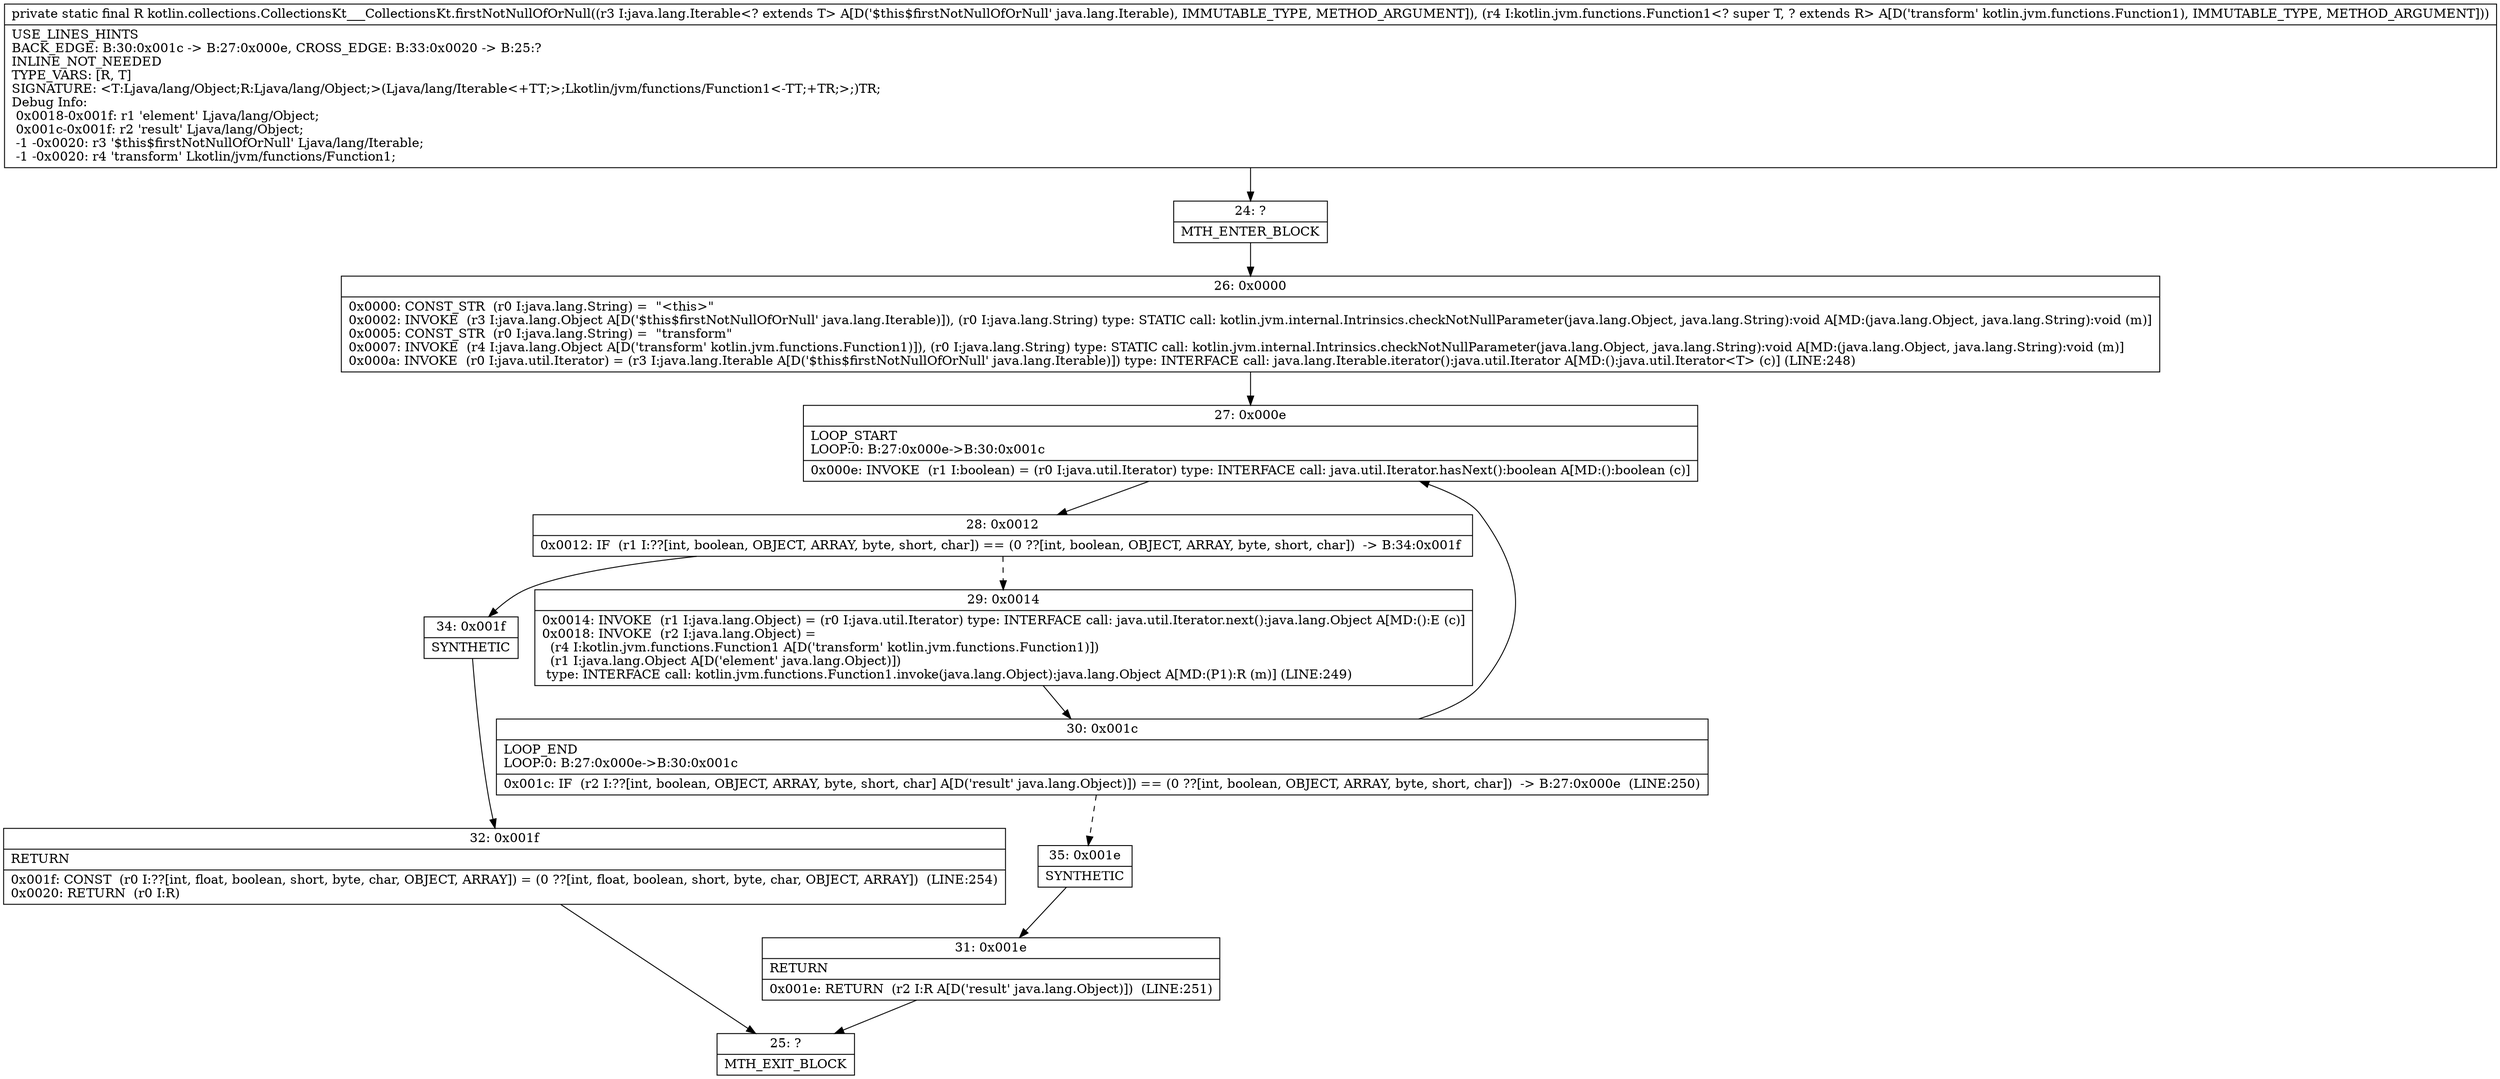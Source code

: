 digraph "CFG forkotlin.collections.CollectionsKt___CollectionsKt.firstNotNullOfOrNull(Ljava\/lang\/Iterable;Lkotlin\/jvm\/functions\/Function1;)Ljava\/lang\/Object;" {
Node_24 [shape=record,label="{24\:\ ?|MTH_ENTER_BLOCK\l}"];
Node_26 [shape=record,label="{26\:\ 0x0000|0x0000: CONST_STR  (r0 I:java.lang.String) =  \"\<this\>\" \l0x0002: INVOKE  (r3 I:java.lang.Object A[D('$this$firstNotNullOfOrNull' java.lang.Iterable)]), (r0 I:java.lang.String) type: STATIC call: kotlin.jvm.internal.Intrinsics.checkNotNullParameter(java.lang.Object, java.lang.String):void A[MD:(java.lang.Object, java.lang.String):void (m)]\l0x0005: CONST_STR  (r0 I:java.lang.String) =  \"transform\" \l0x0007: INVOKE  (r4 I:java.lang.Object A[D('transform' kotlin.jvm.functions.Function1)]), (r0 I:java.lang.String) type: STATIC call: kotlin.jvm.internal.Intrinsics.checkNotNullParameter(java.lang.Object, java.lang.String):void A[MD:(java.lang.Object, java.lang.String):void (m)]\l0x000a: INVOKE  (r0 I:java.util.Iterator) = (r3 I:java.lang.Iterable A[D('$this$firstNotNullOfOrNull' java.lang.Iterable)]) type: INTERFACE call: java.lang.Iterable.iterator():java.util.Iterator A[MD:():java.util.Iterator\<T\> (c)] (LINE:248)\l}"];
Node_27 [shape=record,label="{27\:\ 0x000e|LOOP_START\lLOOP:0: B:27:0x000e\-\>B:30:0x001c\l|0x000e: INVOKE  (r1 I:boolean) = (r0 I:java.util.Iterator) type: INTERFACE call: java.util.Iterator.hasNext():boolean A[MD:():boolean (c)]\l}"];
Node_28 [shape=record,label="{28\:\ 0x0012|0x0012: IF  (r1 I:??[int, boolean, OBJECT, ARRAY, byte, short, char]) == (0 ??[int, boolean, OBJECT, ARRAY, byte, short, char])  \-\> B:34:0x001f \l}"];
Node_29 [shape=record,label="{29\:\ 0x0014|0x0014: INVOKE  (r1 I:java.lang.Object) = (r0 I:java.util.Iterator) type: INTERFACE call: java.util.Iterator.next():java.lang.Object A[MD:():E (c)]\l0x0018: INVOKE  (r2 I:java.lang.Object) = \l  (r4 I:kotlin.jvm.functions.Function1 A[D('transform' kotlin.jvm.functions.Function1)])\l  (r1 I:java.lang.Object A[D('element' java.lang.Object)])\l type: INTERFACE call: kotlin.jvm.functions.Function1.invoke(java.lang.Object):java.lang.Object A[MD:(P1):R (m)] (LINE:249)\l}"];
Node_30 [shape=record,label="{30\:\ 0x001c|LOOP_END\lLOOP:0: B:27:0x000e\-\>B:30:0x001c\l|0x001c: IF  (r2 I:??[int, boolean, OBJECT, ARRAY, byte, short, char] A[D('result' java.lang.Object)]) == (0 ??[int, boolean, OBJECT, ARRAY, byte, short, char])  \-\> B:27:0x000e  (LINE:250)\l}"];
Node_35 [shape=record,label="{35\:\ 0x001e|SYNTHETIC\l}"];
Node_31 [shape=record,label="{31\:\ 0x001e|RETURN\l|0x001e: RETURN  (r2 I:R A[D('result' java.lang.Object)])  (LINE:251)\l}"];
Node_25 [shape=record,label="{25\:\ ?|MTH_EXIT_BLOCK\l}"];
Node_34 [shape=record,label="{34\:\ 0x001f|SYNTHETIC\l}"];
Node_32 [shape=record,label="{32\:\ 0x001f|RETURN\l|0x001f: CONST  (r0 I:??[int, float, boolean, short, byte, char, OBJECT, ARRAY]) = (0 ??[int, float, boolean, short, byte, char, OBJECT, ARRAY])  (LINE:254)\l0x0020: RETURN  (r0 I:R) \l}"];
MethodNode[shape=record,label="{private static final R kotlin.collections.CollectionsKt___CollectionsKt.firstNotNullOfOrNull((r3 I:java.lang.Iterable\<? extends T\> A[D('$this$firstNotNullOfOrNull' java.lang.Iterable), IMMUTABLE_TYPE, METHOD_ARGUMENT]), (r4 I:kotlin.jvm.functions.Function1\<? super T, ? extends R\> A[D('transform' kotlin.jvm.functions.Function1), IMMUTABLE_TYPE, METHOD_ARGUMENT]))  | USE_LINES_HINTS\lBACK_EDGE: B:30:0x001c \-\> B:27:0x000e, CROSS_EDGE: B:33:0x0020 \-\> B:25:?\lINLINE_NOT_NEEDED\lTYPE_VARS: [R, T]\lSIGNATURE: \<T:Ljava\/lang\/Object;R:Ljava\/lang\/Object;\>(Ljava\/lang\/Iterable\<+TT;\>;Lkotlin\/jvm\/functions\/Function1\<\-TT;+TR;\>;)TR;\lDebug Info:\l  0x0018\-0x001f: r1 'element' Ljava\/lang\/Object;\l  0x001c\-0x001f: r2 'result' Ljava\/lang\/Object;\l  \-1 \-0x0020: r3 '$this$firstNotNullOfOrNull' Ljava\/lang\/Iterable;\l  \-1 \-0x0020: r4 'transform' Lkotlin\/jvm\/functions\/Function1;\l}"];
MethodNode -> Node_24;Node_24 -> Node_26;
Node_26 -> Node_27;
Node_27 -> Node_28;
Node_28 -> Node_29[style=dashed];
Node_28 -> Node_34;
Node_29 -> Node_30;
Node_30 -> Node_27;
Node_30 -> Node_35[style=dashed];
Node_35 -> Node_31;
Node_31 -> Node_25;
Node_34 -> Node_32;
Node_32 -> Node_25;
}

